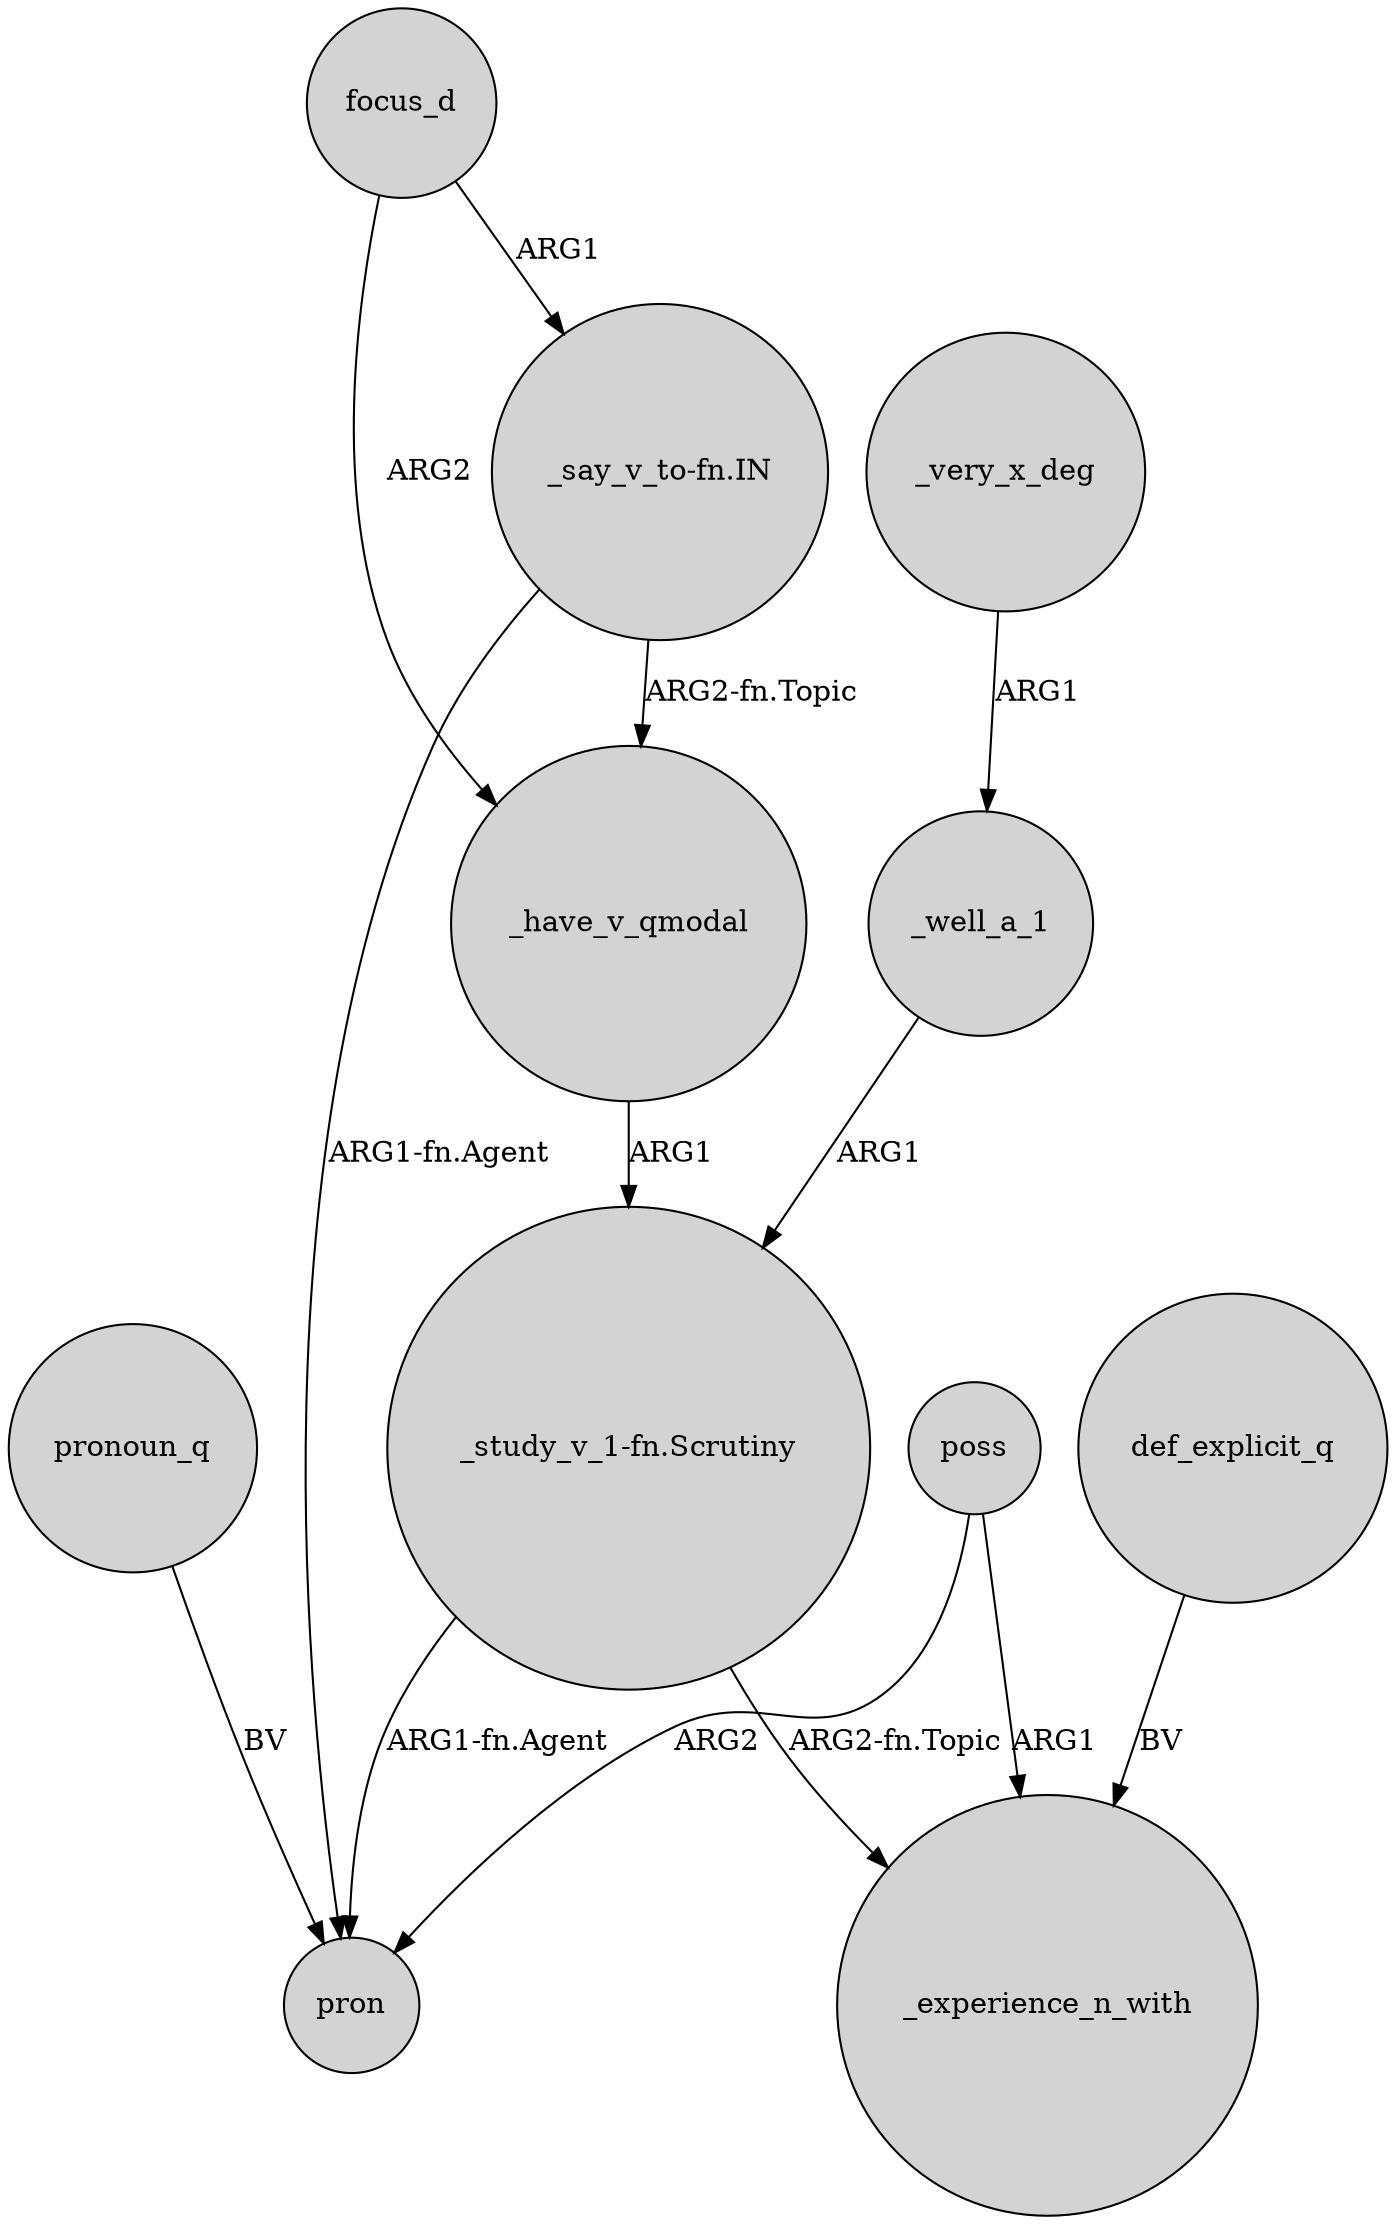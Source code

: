 digraph {
	node [shape=circle style=filled]
	_have_v_qmodal -> "_study_v_1-fn.Scrutiny" [label=ARG1]
	_well_a_1 -> "_study_v_1-fn.Scrutiny" [label=ARG1]
	"_say_v_to-fn.IN" -> _have_v_qmodal [label="ARG2-fn.Topic"]
	_very_x_deg -> _well_a_1 [label=ARG1]
	poss -> _experience_n_with [label=ARG1]
	"_study_v_1-fn.Scrutiny" -> pron [label="ARG1-fn.Agent"]
	poss -> pron [label=ARG2]
	focus_d -> _have_v_qmodal [label=ARG2]
	def_explicit_q -> _experience_n_with [label=BV]
	"_study_v_1-fn.Scrutiny" -> _experience_n_with [label="ARG2-fn.Topic"]
	focus_d -> "_say_v_to-fn.IN" [label=ARG1]
	"_say_v_to-fn.IN" -> pron [label="ARG1-fn.Agent"]
	pronoun_q -> pron [label=BV]
}
